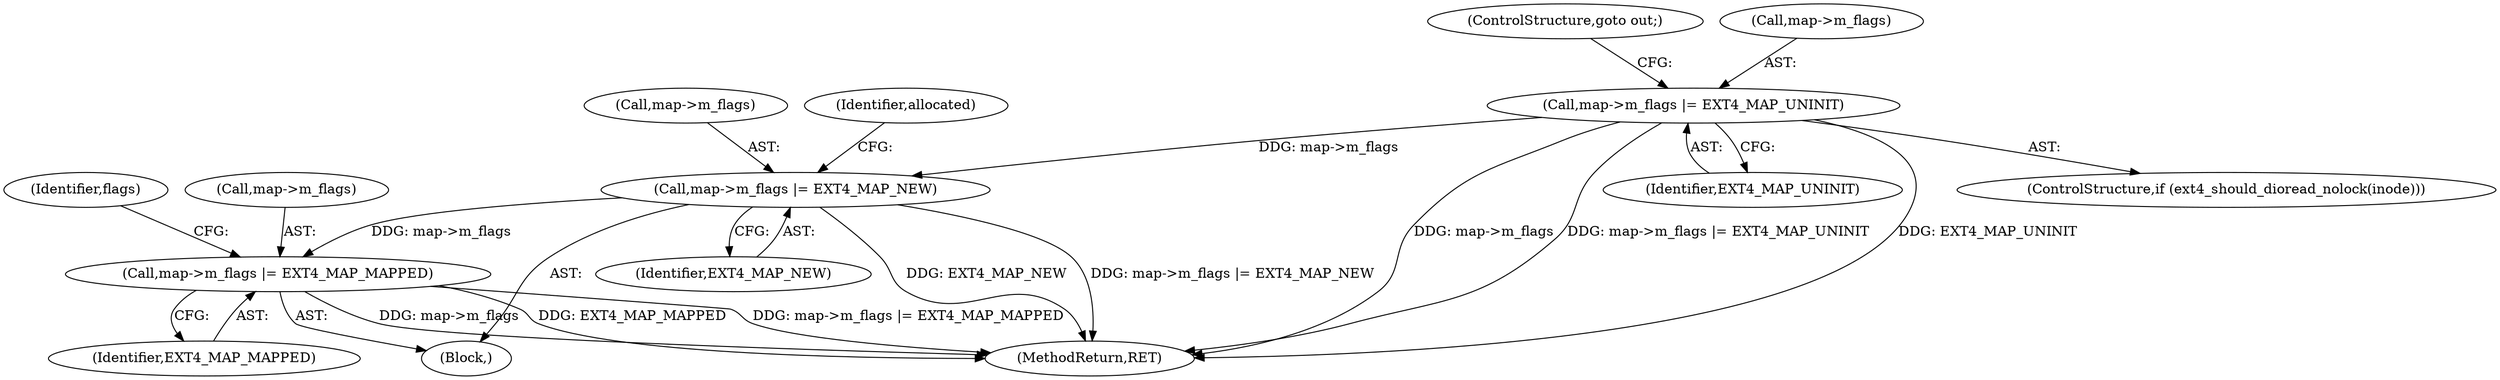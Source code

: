 digraph "0_linux_dee1f973ca341c266229faa5a1a5bb268bed3531_0@pointer" {
"1000185" [label="(Call,map->m_flags |= EXT4_MAP_UNINIT)"];
"1000275" [label="(Call,map->m_flags |= EXT4_MAP_NEW)"];
"1000331" [label="(Call,map->m_flags |= EXT4_MAP_MAPPED)"];
"1000279" [label="(Identifier,EXT4_MAP_NEW)"];
"1000190" [label="(ControlStructure,goto out;)"];
"1000118" [label="(Block,)"];
"1000331" [label="(Call,map->m_flags |= EXT4_MAP_MAPPED)"];
"1000339" [label="(Identifier,flags)"];
"1000276" [label="(Call,map->m_flags)"];
"1000185" [label="(Call,map->m_flags |= EXT4_MAP_UNINIT)"];
"1000398" [label="(MethodReturn,RET)"];
"1000275" [label="(Call,map->m_flags |= EXT4_MAP_NEW)"];
"1000332" [label="(Call,map->m_flags)"];
"1000335" [label="(Identifier,EXT4_MAP_MAPPED)"];
"1000282" [label="(Identifier,allocated)"];
"1000182" [label="(ControlStructure,if (ext4_should_dioread_nolock(inode)))"];
"1000186" [label="(Call,map->m_flags)"];
"1000189" [label="(Identifier,EXT4_MAP_UNINIT)"];
"1000185" -> "1000182"  [label="AST: "];
"1000185" -> "1000189"  [label="CFG: "];
"1000186" -> "1000185"  [label="AST: "];
"1000189" -> "1000185"  [label="AST: "];
"1000190" -> "1000185"  [label="CFG: "];
"1000185" -> "1000398"  [label="DDG: map->m_flags"];
"1000185" -> "1000398"  [label="DDG: map->m_flags |= EXT4_MAP_UNINIT"];
"1000185" -> "1000398"  [label="DDG: EXT4_MAP_UNINIT"];
"1000185" -> "1000275"  [label="DDG: map->m_flags"];
"1000275" -> "1000118"  [label="AST: "];
"1000275" -> "1000279"  [label="CFG: "];
"1000276" -> "1000275"  [label="AST: "];
"1000279" -> "1000275"  [label="AST: "];
"1000282" -> "1000275"  [label="CFG: "];
"1000275" -> "1000398"  [label="DDG: map->m_flags |= EXT4_MAP_NEW"];
"1000275" -> "1000398"  [label="DDG: EXT4_MAP_NEW"];
"1000275" -> "1000331"  [label="DDG: map->m_flags"];
"1000331" -> "1000118"  [label="AST: "];
"1000331" -> "1000335"  [label="CFG: "];
"1000332" -> "1000331"  [label="AST: "];
"1000335" -> "1000331"  [label="AST: "];
"1000339" -> "1000331"  [label="CFG: "];
"1000331" -> "1000398"  [label="DDG: map->m_flags |= EXT4_MAP_MAPPED"];
"1000331" -> "1000398"  [label="DDG: map->m_flags"];
"1000331" -> "1000398"  [label="DDG: EXT4_MAP_MAPPED"];
}
